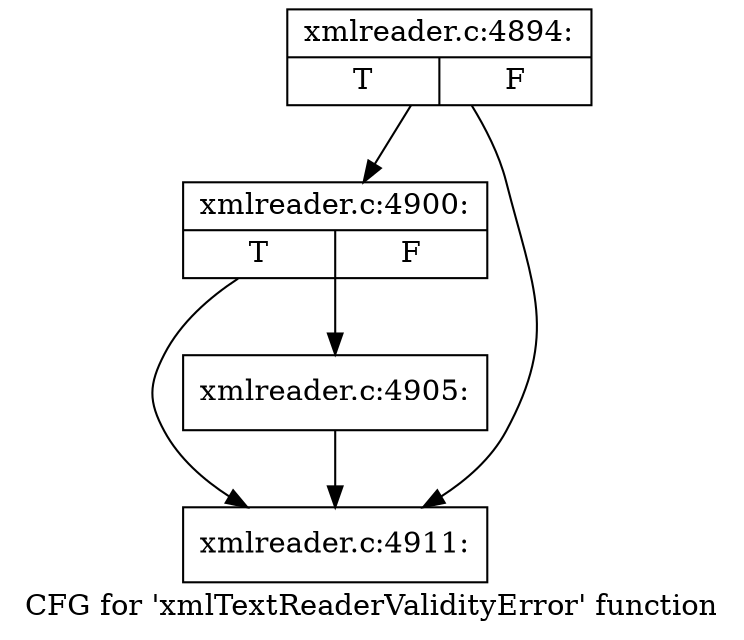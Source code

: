 digraph "CFG for 'xmlTextReaderValidityError' function" {
	label="CFG for 'xmlTextReaderValidityError' function";

	Node0x55e44963f6d0 [shape=record,label="{xmlreader.c:4894:|{<s0>T|<s1>F}}"];
	Node0x55e44963f6d0 -> Node0x55e449640870;
	Node0x55e44963f6d0 -> Node0x55e449640820;
	Node0x55e449640870 [shape=record,label="{xmlreader.c:4900:|{<s0>T|<s1>F}}"];
	Node0x55e449640870 -> Node0x55e4496407d0;
	Node0x55e449640870 -> Node0x55e449640820;
	Node0x55e4496407d0 [shape=record,label="{xmlreader.c:4905:}"];
	Node0x55e4496407d0 -> Node0x55e449640820;
	Node0x55e449640820 [shape=record,label="{xmlreader.c:4911:}"];
}

